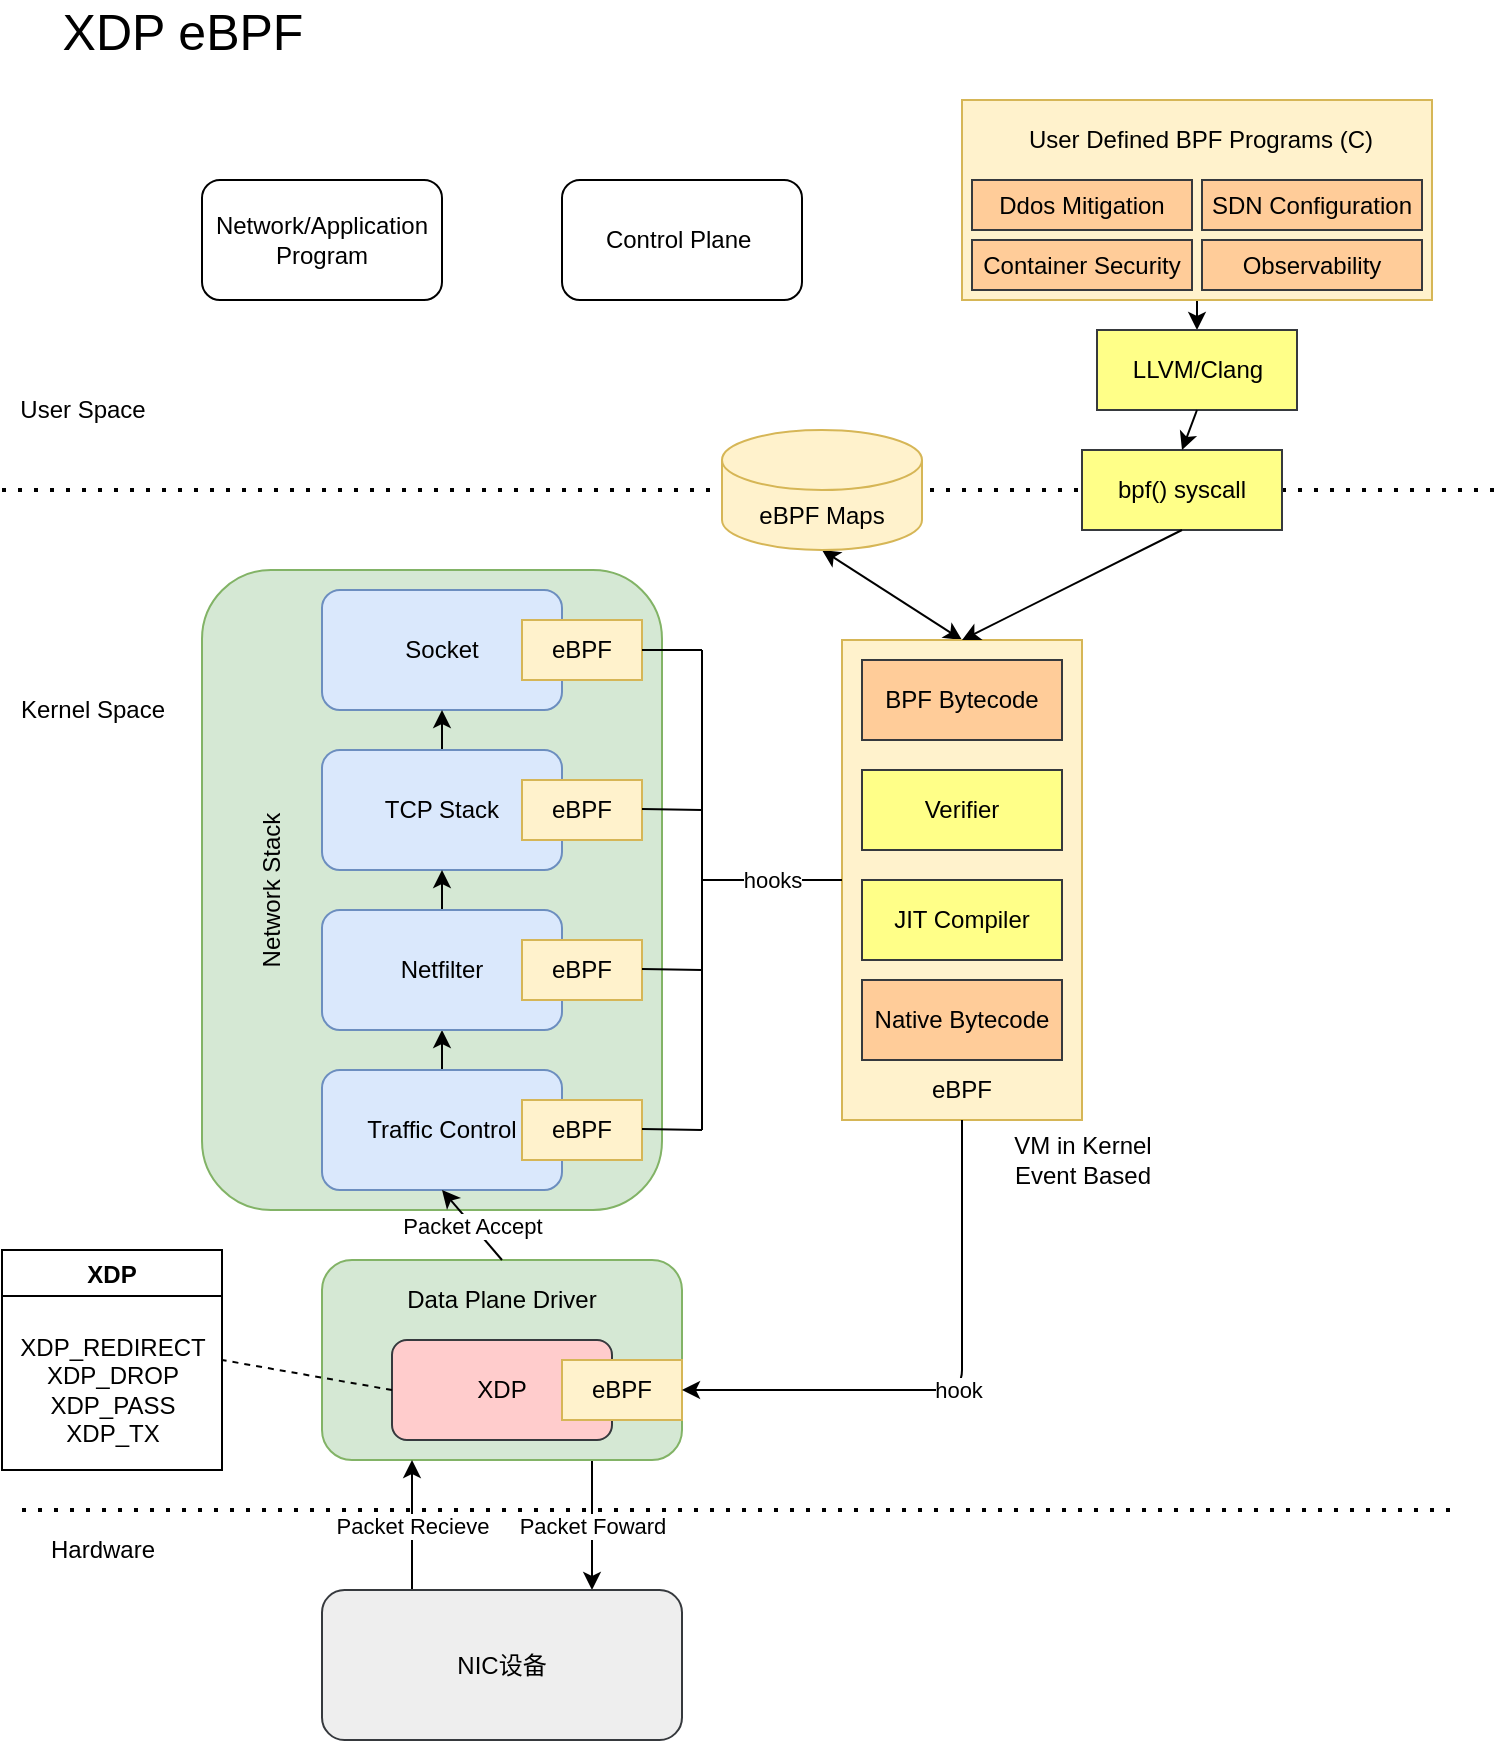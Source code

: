 <mxfile version="14.9.6" type="github">
  <diagram id="i0pixAKEUi8QdBNbzPRG" name="Page-1">
    <mxGraphModel dx="1186" dy="1933" grid="1" gridSize="10" guides="1" tooltips="1" connect="1" arrows="1" fold="1" page="1" pageScale="1" pageWidth="827" pageHeight="1169" math="0" shadow="0">
      <root>
        <mxCell id="0" />
        <mxCell id="1" parent="0" />
        <mxCell id="qRFssZFph_RpDRNMA1QW-113" value="" style="endArrow=none;dashed=1;html=1;dashPattern=1 3;strokeWidth=2;" parent="1" edge="1">
          <mxGeometry width="50" height="50" relative="1" as="geometry">
            <mxPoint x="30" y="130" as="sourcePoint" />
            <mxPoint x="780" y="130" as="targetPoint" />
          </mxGeometry>
        </mxCell>
        <mxCell id="qRFssZFph_RpDRNMA1QW-107" value="" style="rounded=1;whiteSpace=wrap;html=1;fillColor=#d5e8d4;strokeColor=#82b366;" parent="1" vertex="1">
          <mxGeometry x="130" y="170" width="230" height="320" as="geometry" />
        </mxCell>
        <mxCell id="qRFssZFph_RpDRNMA1QW-40" value="" style="endArrow=none;dashed=1;html=1;dashPattern=1 3;strokeWidth=2;" parent="1" edge="1">
          <mxGeometry width="50" height="50" relative="1" as="geometry">
            <mxPoint x="40" y="640" as="sourcePoint" />
            <mxPoint x="760" y="640" as="targetPoint" />
          </mxGeometry>
        </mxCell>
        <mxCell id="qRFssZFph_RpDRNMA1QW-84" value="Packet Foward" style="edgeStyle=none;rounded=0;orthogonalLoop=1;jettySize=auto;html=1;exitX=0.75;exitY=1;exitDx=0;exitDy=0;startArrow=none;startFill=0;endArrow=classic;endFill=1;entryX=0.75;entryY=0;entryDx=0;entryDy=0;" parent="1" source="qRFssZFph_RpDRNMA1QW-44" target="qRFssZFph_RpDRNMA1QW-5" edge="1">
          <mxGeometry relative="1" as="geometry">
            <mxPoint x="325" y="709" as="targetPoint" />
            <Array as="points">
              <mxPoint x="325" y="670" />
            </Array>
          </mxGeometry>
        </mxCell>
        <mxCell id="qRFssZFph_RpDRNMA1QW-44" value="" style="rounded=1;whiteSpace=wrap;html=1;fillColor=#d5e8d4;strokeColor=#82b366;" parent="1" vertex="1">
          <mxGeometry x="190" y="515" width="180" height="100" as="geometry" />
        </mxCell>
        <mxCell id="qRFssZFph_RpDRNMA1QW-115" style="edgeStyle=none;rounded=0;orthogonalLoop=1;jettySize=auto;html=1;exitX=0.5;exitY=0;exitDx=0;exitDy=0;entryX=0.5;entryY=1;entryDx=0;entryDy=0;entryPerimeter=0;startArrow=classic;startFill=1;endArrow=classic;endFill=1;" parent="1" source="qRFssZFph_RpDRNMA1QW-26" target="qRFssZFph_RpDRNMA1QW-38" edge="1">
          <mxGeometry relative="1" as="geometry" />
        </mxCell>
        <mxCell id="qRFssZFph_RpDRNMA1QW-26" value="" style="rounded=0;whiteSpace=wrap;html=1;fillColor=#fff2cc;strokeColor=#d6b656;" parent="1" vertex="1">
          <mxGeometry x="450" y="205" width="120" height="240" as="geometry" />
        </mxCell>
        <mxCell id="qRFssZFph_RpDRNMA1QW-2" value="User Space" style="text;html=1;align=center;verticalAlign=middle;resizable=0;points=[];autosize=1;strokeColor=none;" parent="1" vertex="1">
          <mxGeometry x="30" y="80" width="80" height="20" as="geometry" />
        </mxCell>
        <mxCell id="qRFssZFph_RpDRNMA1QW-3" value="Kernel Space&lt;br&gt;" style="text;html=1;align=center;verticalAlign=middle;resizable=0;points=[];autosize=1;strokeColor=none;" parent="1" vertex="1">
          <mxGeometry x="30" y="230" width="90" height="20" as="geometry" />
        </mxCell>
        <mxCell id="qRFssZFph_RpDRNMA1QW-4" value="&lt;font style=&quot;font-size: 25px&quot;&gt;XDP eBPF&lt;/font&gt;" style="text;html=1;align=center;verticalAlign=middle;resizable=0;points=[];autosize=1;strokeColor=none;" parent="1" vertex="1">
          <mxGeometry x="50" y="-110" width="140" height="20" as="geometry" />
        </mxCell>
        <mxCell id="qRFssZFph_RpDRNMA1QW-83" value="Packet Recieve" style="edgeStyle=none;rounded=0;orthogonalLoop=1;jettySize=auto;html=1;exitX=0.25;exitY=0;exitDx=0;exitDy=0;entryX=0.25;entryY=1;entryDx=0;entryDy=0;startArrow=none;startFill=0;endArrow=classic;endFill=1;" parent="1" source="qRFssZFph_RpDRNMA1QW-5" target="qRFssZFph_RpDRNMA1QW-44" edge="1">
          <mxGeometry relative="1" as="geometry" />
        </mxCell>
        <mxCell id="qRFssZFph_RpDRNMA1QW-5" value="NIC设备" style="rounded=1;whiteSpace=wrap;html=1;fillColor=#eeeeee;strokeColor=#36393d;" parent="1" vertex="1">
          <mxGeometry x="190" y="680" width="180" height="75" as="geometry" />
        </mxCell>
        <mxCell id="qRFssZFph_RpDRNMA1QW-7" value="Hardware&lt;br&gt;" style="text;html=1;align=center;verticalAlign=middle;resizable=0;points=[];autosize=1;strokeColor=none;" parent="1" vertex="1">
          <mxGeometry x="45" y="650" width="70" height="20" as="geometry" />
        </mxCell>
        <mxCell id="qRFssZFph_RpDRNMA1QW-9" value="Socket&lt;br&gt;" style="rounded=1;whiteSpace=wrap;html=1;fillColor=#dae8fc;strokeColor=#6c8ebf;" parent="1" vertex="1">
          <mxGeometry x="190" y="180" width="120" height="60" as="geometry" />
        </mxCell>
        <mxCell id="qRFssZFph_RpDRNMA1QW-12" value="XDP" style="rounded=1;whiteSpace=wrap;html=1;fillColor=#ffcccc;strokeColor=#36393d;" parent="1" vertex="1">
          <mxGeometry x="225" y="555" width="110" height="50" as="geometry" />
        </mxCell>
        <mxCell id="qRFssZFph_RpDRNMA1QW-110" style="edgeStyle=none;rounded=0;orthogonalLoop=1;jettySize=auto;html=1;exitX=0.5;exitY=0;exitDx=0;exitDy=0;entryX=0.5;entryY=1;entryDx=0;entryDy=0;startArrow=none;startFill=0;endArrow=classic;endFill=1;" parent="1" source="qRFssZFph_RpDRNMA1QW-13" target="qRFssZFph_RpDRNMA1QW-15" edge="1">
          <mxGeometry relative="1" as="geometry" />
        </mxCell>
        <mxCell id="qRFssZFph_RpDRNMA1QW-13" value="Traffic Control" style="rounded=1;whiteSpace=wrap;html=1;fillColor=#dae8fc;strokeColor=#6c8ebf;" parent="1" vertex="1">
          <mxGeometry x="190" y="420" width="120" height="60" as="geometry" />
        </mxCell>
        <mxCell id="qRFssZFph_RpDRNMA1QW-112" style="edgeStyle=none;rounded=0;orthogonalLoop=1;jettySize=auto;html=1;exitX=0.5;exitY=0;exitDx=0;exitDy=0;entryX=0.5;entryY=1;entryDx=0;entryDy=0;startArrow=none;startFill=0;endArrow=classic;endFill=1;" parent="1" source="qRFssZFph_RpDRNMA1QW-14" target="qRFssZFph_RpDRNMA1QW-9" edge="1">
          <mxGeometry relative="1" as="geometry" />
        </mxCell>
        <mxCell id="qRFssZFph_RpDRNMA1QW-14" value="TCP Stack&lt;br&gt;" style="rounded=1;whiteSpace=wrap;html=1;fillColor=#dae8fc;strokeColor=#6c8ebf;" parent="1" vertex="1">
          <mxGeometry x="190" y="260" width="120" height="60" as="geometry" />
        </mxCell>
        <mxCell id="qRFssZFph_RpDRNMA1QW-111" style="edgeStyle=none;rounded=0;orthogonalLoop=1;jettySize=auto;html=1;exitX=0.5;exitY=0;exitDx=0;exitDy=0;entryX=0.5;entryY=1;entryDx=0;entryDy=0;startArrow=none;startFill=0;endArrow=classic;endFill=1;" parent="1" source="qRFssZFph_RpDRNMA1QW-15" target="qRFssZFph_RpDRNMA1QW-14" edge="1">
          <mxGeometry relative="1" as="geometry" />
        </mxCell>
        <mxCell id="qRFssZFph_RpDRNMA1QW-15" value="Netfilter" style="rounded=1;whiteSpace=wrap;html=1;fillColor=#dae8fc;strokeColor=#6c8ebf;" parent="1" vertex="1">
          <mxGeometry x="190" y="340" width="120" height="60" as="geometry" />
        </mxCell>
        <mxCell id="qRFssZFph_RpDRNMA1QW-94" style="edgeStyle=none;rounded=0;orthogonalLoop=1;jettySize=auto;html=1;exitX=0.5;exitY=1;exitDx=0;exitDy=0;entryX=0.5;entryY=0;entryDx=0;entryDy=0;startArrow=none;startFill=0;endArrow=classic;endFill=1;" parent="1" source="qRFssZFph_RpDRNMA1QW-16" target="qRFssZFph_RpDRNMA1QW-21" edge="1">
          <mxGeometry relative="1" as="geometry">
            <mxPoint x="720" y="45" as="targetPoint" />
          </mxGeometry>
        </mxCell>
        <mxCell id="qRFssZFph_RpDRNMA1QW-16" value="" style="rounded=0;whiteSpace=wrap;html=1;fillColor=#fff2cc;strokeColor=#d6b656;" parent="1" vertex="1">
          <mxGeometry x="510" y="-65" width="235" height="100" as="geometry" />
        </mxCell>
        <mxCell id="qRFssZFph_RpDRNMA1QW-18" value="Verifier" style="rounded=0;whiteSpace=wrap;html=1;fillColor=#ffff88;strokeColor=#36393d;" parent="1" vertex="1">
          <mxGeometry x="460" y="270" width="100" height="40" as="geometry" />
        </mxCell>
        <mxCell id="qRFssZFph_RpDRNMA1QW-19" value="JIT Compiler" style="rounded=0;whiteSpace=wrap;html=1;fillColor=#ffff88;strokeColor=#36393d;" parent="1" vertex="1">
          <mxGeometry x="460" y="325" width="100" height="40" as="geometry" />
        </mxCell>
        <mxCell id="qRFssZFph_RpDRNMA1QW-20" value="Network/Application Program" style="rounded=1;whiteSpace=wrap;html=1;" parent="1" vertex="1">
          <mxGeometry x="130" y="-25" width="120" height="60" as="geometry" />
        </mxCell>
        <mxCell id="qRFssZFph_RpDRNMA1QW-21" value="LLVM/Clang" style="rounded=0;whiteSpace=wrap;html=1;fillColor=#ffff88;strokeColor=#36393d;" parent="1" vertex="1">
          <mxGeometry x="577.5" y="50" width="100" height="40" as="geometry" />
        </mxCell>
        <mxCell id="qRFssZFph_RpDRNMA1QW-27" value="eBPF" style="text;html=1;strokeColor=none;fillColor=none;align=center;verticalAlign=middle;whiteSpace=wrap;rounded=0;" parent="1" vertex="1">
          <mxGeometry x="490" y="420" width="40" height="20" as="geometry" />
        </mxCell>
        <mxCell id="qRFssZFph_RpDRNMA1QW-28" value="Data Plane Driver" style="text;html=1;strokeColor=none;fillColor=none;align=center;verticalAlign=middle;whiteSpace=wrap;rounded=0;" parent="1" vertex="1">
          <mxGeometry x="230" y="525" width="100" height="20" as="geometry" />
        </mxCell>
        <mxCell id="qRFssZFph_RpDRNMA1QW-31" value="eBPF" style="rounded=0;whiteSpace=wrap;html=1;fillColor=#fff2cc;strokeColor=#d6b656;" parent="1" vertex="1">
          <mxGeometry x="290" y="435" width="60" height="30" as="geometry" />
        </mxCell>
        <mxCell id="qRFssZFph_RpDRNMA1QW-34" value="eBPF" style="rounded=0;whiteSpace=wrap;html=1;fillColor=#fff2cc;strokeColor=#d6b656;" parent="1" vertex="1">
          <mxGeometry x="290" y="355" width="60" height="30" as="geometry" />
        </mxCell>
        <mxCell id="qRFssZFph_RpDRNMA1QW-38" value="eBPF Maps" style="shape=cylinder3;whiteSpace=wrap;html=1;boundedLbl=1;backgroundOutline=1;size=15;fillColor=#fff2cc;strokeColor=#d6b656;" parent="1" vertex="1">
          <mxGeometry x="390" y="100" width="100" height="60" as="geometry" />
        </mxCell>
        <mxCell id="qRFssZFph_RpDRNMA1QW-53" value="bpf() syscall" style="rounded=0;whiteSpace=wrap;html=1;fillColor=#ffff88;strokeColor=#36393d;" parent="1" vertex="1">
          <mxGeometry x="570" y="110" width="100" height="40" as="geometry" />
        </mxCell>
        <mxCell id="qRFssZFph_RpDRNMA1QW-57" value="BPF Bytecode" style="rounded=0;whiteSpace=wrap;html=1;fillColor=#ffcc99;strokeColor=#36393d;" parent="1" vertex="1">
          <mxGeometry x="460" y="215" width="100" height="40" as="geometry" />
        </mxCell>
        <mxCell id="qRFssZFph_RpDRNMA1QW-61" value="eBPF" style="rounded=0;whiteSpace=wrap;html=1;fillColor=#fff2cc;strokeColor=#d6b656;" parent="1" vertex="1">
          <mxGeometry x="310" y="565" width="60" height="30" as="geometry" />
        </mxCell>
        <mxCell id="qRFssZFph_RpDRNMA1QW-62" value="hook" style="endArrow=classic;html=1;exitX=0.5;exitY=1;exitDx=0;exitDy=0;entryX=1;entryY=0.5;entryDx=0;entryDy=0;" parent="1" source="qRFssZFph_RpDRNMA1QW-26" target="qRFssZFph_RpDRNMA1QW-61" edge="1">
          <mxGeometry width="50" height="50" relative="1" as="geometry">
            <mxPoint x="470" y="440" as="sourcePoint" />
            <mxPoint x="520" y="390" as="targetPoint" />
            <Array as="points">
              <mxPoint x="510" y="580" />
            </Array>
          </mxGeometry>
        </mxCell>
        <mxCell id="qRFssZFph_RpDRNMA1QW-64" value="eBPF" style="rounded=0;whiteSpace=wrap;html=1;fillColor=#fff2cc;strokeColor=#d6b656;" parent="1" vertex="1">
          <mxGeometry x="290" y="275" width="60" height="30" as="geometry" />
        </mxCell>
        <mxCell id="qRFssZFph_RpDRNMA1QW-65" value="eBPF" style="rounded=0;whiteSpace=wrap;html=1;fillColor=#fff2cc;strokeColor=#d6b656;" parent="1" vertex="1">
          <mxGeometry x="290" y="195" width="60" height="30" as="geometry" />
        </mxCell>
        <mxCell id="qRFssZFph_RpDRNMA1QW-66" value="XDP" style="swimlane;" parent="1" vertex="1">
          <mxGeometry x="30" y="510" width="110" height="110" as="geometry" />
        </mxCell>
        <mxCell id="qRFssZFph_RpDRNMA1QW-67" value="XDP_REDIRECT&lt;br&gt;XDP_DROP&lt;br&gt;XDP_PASS&lt;br&gt;XDP_TX" style="text;html=1;align=center;verticalAlign=middle;resizable=0;points=[];autosize=1;strokeColor=none;" parent="qRFssZFph_RpDRNMA1QW-66" vertex="1">
          <mxGeometry y="40" width="110" height="60" as="geometry" />
        </mxCell>
        <mxCell id="qRFssZFph_RpDRNMA1QW-70" value="" style="endArrow=none;startArrow=none;html=1;exitX=0;exitY=0.5;exitDx=0;exitDy=0;entryX=1;entryY=0.5;entryDx=0;entryDy=0;startFill=0;endFill=0;dashed=1;" parent="1" source="qRFssZFph_RpDRNMA1QW-12" target="qRFssZFph_RpDRNMA1QW-66" edge="1">
          <mxGeometry width="50" height="50" relative="1" as="geometry">
            <mxPoint x="320" y="620" as="sourcePoint" />
            <mxPoint x="370" y="570" as="targetPoint" />
          </mxGeometry>
        </mxCell>
        <mxCell id="qRFssZFph_RpDRNMA1QW-79" value="" style="endArrow=classic;html=1;entryX=0.5;entryY=0;entryDx=0;entryDy=0;exitX=0.5;exitY=1;exitDx=0;exitDy=0;" parent="1" source="qRFssZFph_RpDRNMA1QW-21" target="qRFssZFph_RpDRNMA1QW-53" edge="1">
          <mxGeometry width="50" height="50" relative="1" as="geometry">
            <mxPoint x="540" y="180" as="sourcePoint" />
            <mxPoint x="420" y="350" as="targetPoint" />
          </mxGeometry>
        </mxCell>
        <mxCell id="qRFssZFph_RpDRNMA1QW-80" value="Native Bytecode" style="rounded=0;whiteSpace=wrap;html=1;fillColor=#ffcc99;strokeColor=#36393d;" parent="1" vertex="1">
          <mxGeometry x="460" y="375" width="100" height="40" as="geometry" />
        </mxCell>
        <mxCell id="qRFssZFph_RpDRNMA1QW-81" value="Packet Accept" style="endArrow=classic;html=1;exitX=0.5;exitY=0;exitDx=0;exitDy=0;entryX=0.5;entryY=1;entryDx=0;entryDy=0;" parent="1" source="qRFssZFph_RpDRNMA1QW-44" target="qRFssZFph_RpDRNMA1QW-13" edge="1">
          <mxGeometry width="50" height="50" relative="1" as="geometry">
            <mxPoint x="320" y="460" as="sourcePoint" />
            <mxPoint x="370" y="410" as="targetPoint" />
          </mxGeometry>
        </mxCell>
        <mxCell id="qRFssZFph_RpDRNMA1QW-86" value="" style="endArrow=classic;html=1;exitX=0.5;exitY=1;exitDx=0;exitDy=0;entryX=0.5;entryY=0;entryDx=0;entryDy=0;entryPerimeter=0;" parent="1" source="qRFssZFph_RpDRNMA1QW-53" target="qRFssZFph_RpDRNMA1QW-26" edge="1">
          <mxGeometry width="50" height="50" relative="1" as="geometry">
            <mxPoint x="320" y="420" as="sourcePoint" />
            <mxPoint x="370" y="370" as="targetPoint" />
          </mxGeometry>
        </mxCell>
        <mxCell id="qRFssZFph_RpDRNMA1QW-96" value="User Defined BPF Programs (C)" style="text;html=1;strokeColor=none;fillColor=none;align=center;verticalAlign=middle;whiteSpace=wrap;rounded=0;" parent="1" vertex="1">
          <mxGeometry x="520" y="-55" width="219" height="20" as="geometry" />
        </mxCell>
        <mxCell id="qRFssZFph_RpDRNMA1QW-97" value="Ddos Mitigation" style="rounded=0;whiteSpace=wrap;html=1;fillColor=#ffcc99;strokeColor=#36393d;" parent="1" vertex="1">
          <mxGeometry x="515" y="-25" width="110" height="25" as="geometry" />
        </mxCell>
        <mxCell id="qRFssZFph_RpDRNMA1QW-98" value="Container Security" style="rounded=0;whiteSpace=wrap;html=1;fillColor=#ffcc99;strokeColor=#36393d;" parent="1" vertex="1">
          <mxGeometry x="515" y="5" width="110" height="25" as="geometry" />
        </mxCell>
        <mxCell id="qRFssZFph_RpDRNMA1QW-99" value="SDN Configuration" style="rounded=0;whiteSpace=wrap;html=1;fillColor=#ffcc99;strokeColor=#36393d;" parent="1" vertex="1">
          <mxGeometry x="630" y="-25" width="110" height="25" as="geometry" />
        </mxCell>
        <mxCell id="qRFssZFph_RpDRNMA1QW-102" value="Observability&lt;br&gt;" style="rounded=0;whiteSpace=wrap;html=1;fillColor=#ffcc99;strokeColor=#36393d;" parent="1" vertex="1">
          <mxGeometry x="630" y="5" width="110" height="25" as="geometry" />
        </mxCell>
        <mxCell id="qRFssZFph_RpDRNMA1QW-103" value="VM in Kernel&lt;br&gt;Event Based" style="text;html=1;align=center;verticalAlign=middle;resizable=0;points=[];autosize=1;strokeColor=none;" parent="1" vertex="1">
          <mxGeometry x="530" y="450" width="80" height="30" as="geometry" />
        </mxCell>
        <mxCell id="qRFssZFph_RpDRNMA1QW-108" value="Network Stack&lt;br&gt;" style="text;html=1;strokeColor=none;fillColor=none;align=center;verticalAlign=middle;whiteSpace=wrap;rounded=0;rotation=270;" parent="1" vertex="1">
          <mxGeometry x="115" y="320" width="100" height="20" as="geometry" />
        </mxCell>
        <mxCell id="qRFssZFph_RpDRNMA1QW-120" value="Control Plane&amp;nbsp;" style="rounded=1;whiteSpace=wrap;html=1;" parent="1" vertex="1">
          <mxGeometry x="310" y="-25" width="120" height="60" as="geometry" />
        </mxCell>
        <mxCell id="sm-2WSCNd7eTFYRMrW8v-1" value="" style="endArrow=none;html=1;exitX=1;exitY=0.5;exitDx=0;exitDy=0;" edge="1" parent="1" source="qRFssZFph_RpDRNMA1QW-65">
          <mxGeometry width="50" height="50" relative="1" as="geometry">
            <mxPoint x="380" y="260" as="sourcePoint" />
            <mxPoint x="380" y="210" as="targetPoint" />
          </mxGeometry>
        </mxCell>
        <mxCell id="sm-2WSCNd7eTFYRMrW8v-2" value="" style="endArrow=none;html=1;exitX=1;exitY=0.5;exitDx=0;exitDy=0;" edge="1" parent="1">
          <mxGeometry width="50" height="50" relative="1" as="geometry">
            <mxPoint x="350" y="289.5" as="sourcePoint" />
            <mxPoint x="380" y="290" as="targetPoint" />
          </mxGeometry>
        </mxCell>
        <mxCell id="sm-2WSCNd7eTFYRMrW8v-3" value="" style="endArrow=none;html=1;exitX=1;exitY=0.5;exitDx=0;exitDy=0;" edge="1" parent="1">
          <mxGeometry width="50" height="50" relative="1" as="geometry">
            <mxPoint x="350" y="369.5" as="sourcePoint" />
            <mxPoint x="380" y="370" as="targetPoint" />
          </mxGeometry>
        </mxCell>
        <mxCell id="sm-2WSCNd7eTFYRMrW8v-4" value="" style="endArrow=none;html=1;exitX=1;exitY=0.5;exitDx=0;exitDy=0;" edge="1" parent="1">
          <mxGeometry width="50" height="50" relative="1" as="geometry">
            <mxPoint x="350" y="449.5" as="sourcePoint" />
            <mxPoint x="380" y="450" as="targetPoint" />
          </mxGeometry>
        </mxCell>
        <mxCell id="sm-2WSCNd7eTFYRMrW8v-5" value="" style="endArrow=none;html=1;fontFamily=Helvetica;fontSize=11;fontColor=#000000;align=center;strokeColor=#000000;" edge="1" parent="1">
          <mxGeometry width="50" height="50" relative="1" as="geometry">
            <mxPoint x="380" y="450" as="sourcePoint" />
            <mxPoint x="380" y="210" as="targetPoint" />
          </mxGeometry>
        </mxCell>
        <mxCell id="sm-2WSCNd7eTFYRMrW8v-6" value="hooks" style="endArrow=none;html=1;entryX=0;entryY=0.5;entryDx=0;entryDy=0;" edge="1" parent="1" target="qRFssZFph_RpDRNMA1QW-26">
          <mxGeometry width="50" height="50" relative="1" as="geometry">
            <mxPoint x="380" y="325" as="sourcePoint" />
            <mxPoint x="350" y="350" as="targetPoint" />
          </mxGeometry>
        </mxCell>
      </root>
    </mxGraphModel>
  </diagram>
</mxfile>
